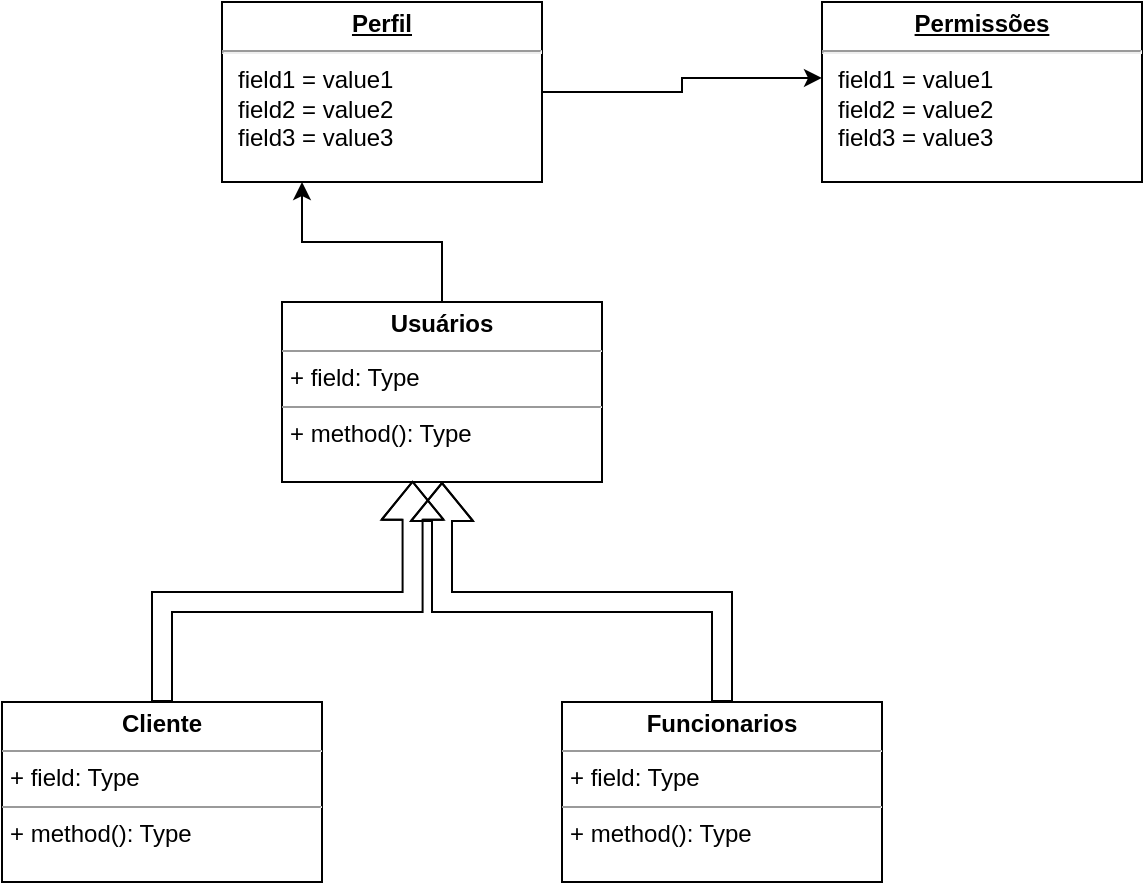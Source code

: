 <mxfile version="20.7.4" type="github">
  <diagram id="jnY9CkC_rshAEeJaLenp" name="Página-1">
    <mxGraphModel dx="934" dy="1684" grid="1" gridSize="10" guides="1" tooltips="1" connect="1" arrows="1" fold="1" page="1" pageScale="1" pageWidth="827" pageHeight="1169" math="0" shadow="0">
      <root>
        <mxCell id="0" />
        <mxCell id="1" parent="0" />
        <mxCell id="A7t_VNiq62A0DLeRyUWz-16" style="edgeStyle=orthogonalEdgeStyle;rounded=0;orthogonalLoop=1;jettySize=auto;html=1;entryX=0.25;entryY=1;entryDx=0;entryDy=0;" edge="1" parent="1" source="A7t_VNiq62A0DLeRyUWz-1" target="A7t_VNiq62A0DLeRyUWz-11">
          <mxGeometry relative="1" as="geometry" />
        </mxCell>
        <mxCell id="A7t_VNiq62A0DLeRyUWz-1" value="&lt;p style=&quot;margin:0px;margin-top:4px;text-align:center;&quot;&gt;&lt;b&gt;Usuários&lt;/b&gt;&lt;/p&gt;&lt;hr size=&quot;1&quot;&gt;&lt;p style=&quot;margin:0px;margin-left:4px;&quot;&gt;+ field: Type&lt;/p&gt;&lt;hr size=&quot;1&quot;&gt;&lt;p style=&quot;margin:0px;margin-left:4px;&quot;&gt;+ method(): Type&lt;/p&gt;" style="verticalAlign=top;align=left;overflow=fill;fontSize=12;fontFamily=Helvetica;html=1;" vertex="1" parent="1">
          <mxGeometry x="240" y="80" width="160" height="90" as="geometry" />
        </mxCell>
        <mxCell id="A7t_VNiq62A0DLeRyUWz-2" value="&lt;p style=&quot;margin:0px;margin-top:4px;text-align:center;&quot;&gt;&lt;b&gt;Cliente&lt;/b&gt;&lt;/p&gt;&lt;hr size=&quot;1&quot;&gt;&lt;p style=&quot;margin:0px;margin-left:4px;&quot;&gt;+ field: Type&lt;/p&gt;&lt;hr size=&quot;1&quot;&gt;&lt;p style=&quot;margin:0px;margin-left:4px;&quot;&gt;+ method(): Type&lt;/p&gt;" style="verticalAlign=top;align=left;overflow=fill;fontSize=12;fontFamily=Helvetica;html=1;" vertex="1" parent="1">
          <mxGeometry x="100" y="280" width="160" height="90" as="geometry" />
        </mxCell>
        <mxCell id="A7t_VNiq62A0DLeRyUWz-3" value="&lt;p style=&quot;margin:0px;margin-top:4px;text-align:center;&quot;&gt;&lt;b&gt;Funcionarios&lt;/b&gt;&lt;/p&gt;&lt;hr size=&quot;1&quot;&gt;&lt;p style=&quot;margin:0px;margin-left:4px;&quot;&gt;+ field: Type&lt;/p&gt;&lt;hr size=&quot;1&quot;&gt;&lt;p style=&quot;margin:0px;margin-left:4px;&quot;&gt;+ method(): Type&lt;/p&gt;" style="verticalAlign=top;align=left;overflow=fill;fontSize=12;fontFamily=Helvetica;html=1;" vertex="1" parent="1">
          <mxGeometry x="380" y="280" width="160" height="90" as="geometry" />
        </mxCell>
        <mxCell id="A7t_VNiq62A0DLeRyUWz-10" value="&lt;p style=&quot;margin:0px;margin-top:4px;text-align:center;text-decoration:underline;&quot;&gt;&lt;b&gt;Permissões&lt;/b&gt;&lt;/p&gt;&lt;hr&gt;&lt;p style=&quot;margin:0px;margin-left:8px;&quot;&gt;field1 = value1&lt;br&gt;field2 = value2&lt;br&gt;field3 = value3&lt;/p&gt;" style="verticalAlign=top;align=left;overflow=fill;fontSize=12;fontFamily=Helvetica;html=1;" vertex="1" parent="1">
          <mxGeometry x="510" y="-70" width="160" height="90" as="geometry" />
        </mxCell>
        <mxCell id="A7t_VNiq62A0DLeRyUWz-15" style="edgeStyle=orthogonalEdgeStyle;rounded=0;orthogonalLoop=1;jettySize=auto;html=1;entryX=0;entryY=0.422;entryDx=0;entryDy=0;entryPerimeter=0;" edge="1" parent="1" source="A7t_VNiq62A0DLeRyUWz-11" target="A7t_VNiq62A0DLeRyUWz-10">
          <mxGeometry relative="1" as="geometry" />
        </mxCell>
        <mxCell id="A7t_VNiq62A0DLeRyUWz-11" value="&lt;p style=&quot;margin:0px;margin-top:4px;text-align:center;text-decoration:underline;&quot;&gt;&lt;b&gt;Perfil&lt;/b&gt;&lt;/p&gt;&lt;hr&gt;&lt;p style=&quot;margin:0px;margin-left:8px;&quot;&gt;field1 = value1&lt;br&gt;field2 = value2&lt;br&gt;field3 = value3&lt;/p&gt;" style="verticalAlign=top;align=left;overflow=fill;fontSize=12;fontFamily=Helvetica;html=1;" vertex="1" parent="1">
          <mxGeometry x="210" y="-70" width="160" height="90" as="geometry" />
        </mxCell>
        <mxCell id="A7t_VNiq62A0DLeRyUWz-8" style="edgeStyle=orthogonalEdgeStyle;rounded=0;orthogonalLoop=1;jettySize=auto;html=1;entryX=0.408;entryY=0.993;entryDx=0;entryDy=0;entryPerimeter=0;shape=flexArrow;" edge="1" parent="1" source="A7t_VNiq62A0DLeRyUWz-2" target="A7t_VNiq62A0DLeRyUWz-1">
          <mxGeometry relative="1" as="geometry">
            <Array as="points">
              <mxPoint x="180" y="230" />
              <mxPoint x="305" y="230" />
            </Array>
          </mxGeometry>
        </mxCell>
        <mxCell id="A7t_VNiq62A0DLeRyUWz-9" style="edgeStyle=orthogonalEdgeStyle;rounded=0;orthogonalLoop=1;jettySize=auto;html=1;shape=flexArrow;exitX=0.5;exitY=0;exitDx=0;exitDy=0;" edge="1" parent="1" source="A7t_VNiq62A0DLeRyUWz-3">
          <mxGeometry relative="1" as="geometry">
            <mxPoint x="320" y="170" as="targetPoint" />
            <mxPoint x="460" y="260" as="sourcePoint" />
            <Array as="points">
              <mxPoint x="460" y="230" />
              <mxPoint x="320" y="230" />
            </Array>
          </mxGeometry>
        </mxCell>
      </root>
    </mxGraphModel>
  </diagram>
</mxfile>
